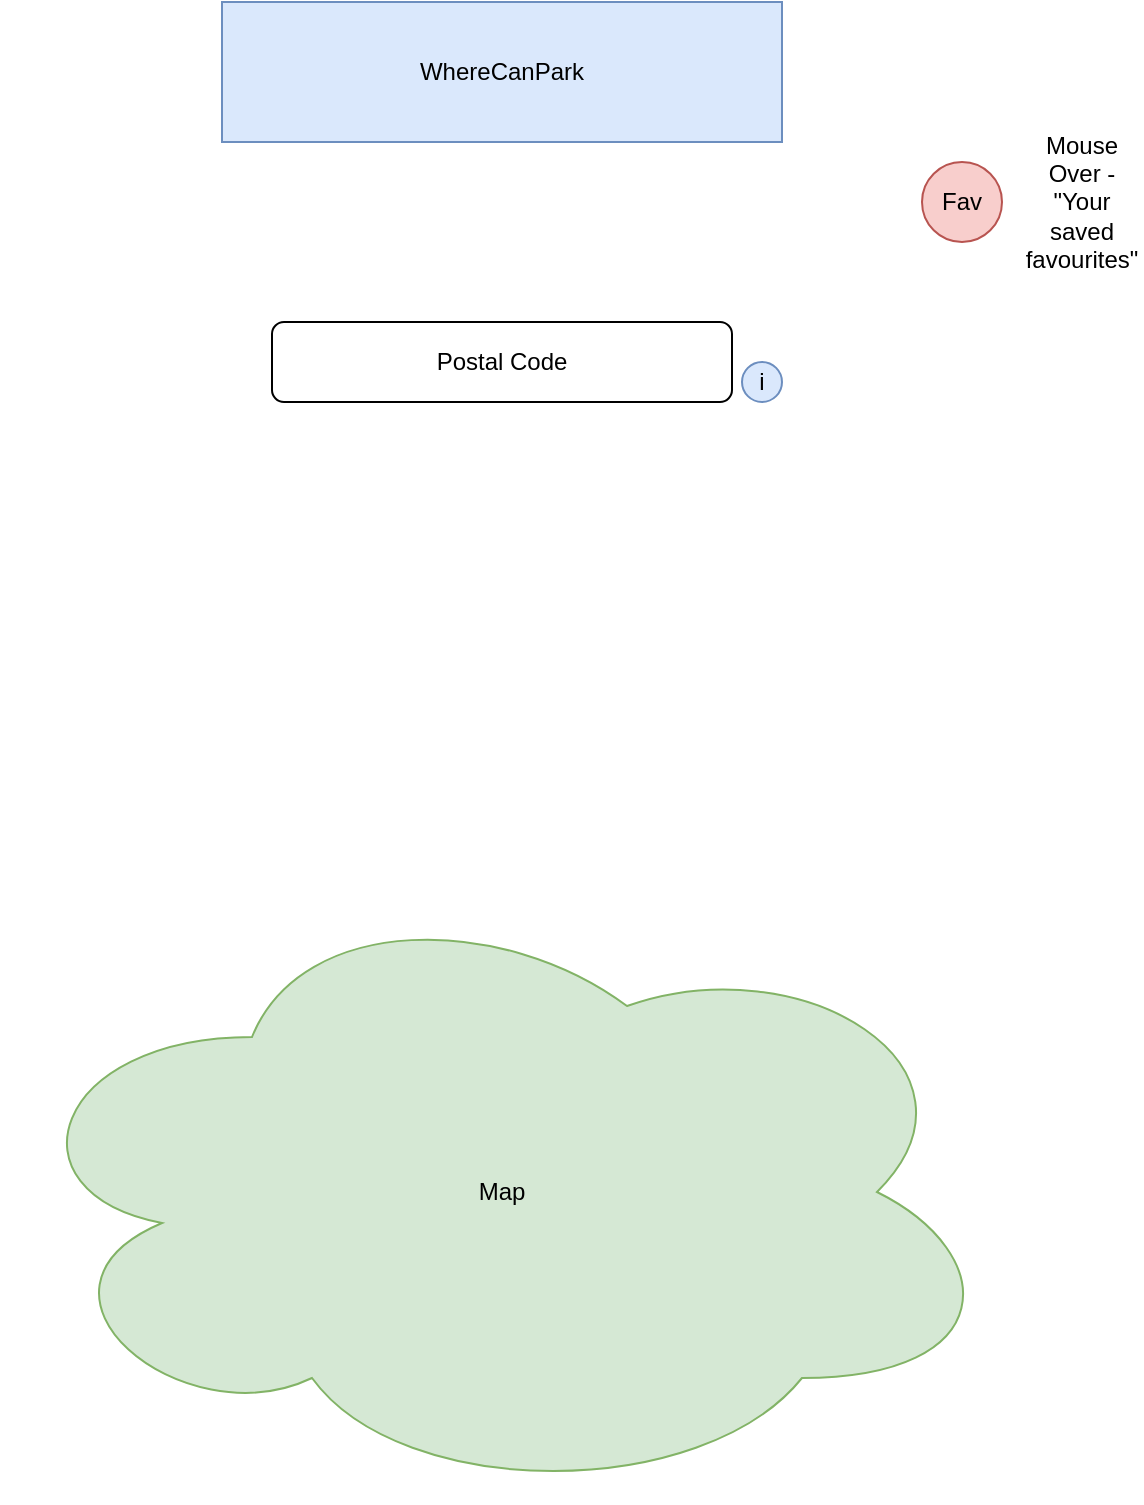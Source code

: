 <mxfile version="16.3.0" type="github" pages="2">
  <diagram id="23g47a9EaEvK0tUbJpkt" name="Main">
    <mxGraphModel dx="2062" dy="1122" grid="1" gridSize="10" guides="1" tooltips="1" connect="1" arrows="1" fold="1" page="1" pageScale="1" pageWidth="850" pageHeight="1100" math="0" shadow="0">
      <root>
        <mxCell id="0" />
        <mxCell id="1" parent="0" />
        <mxCell id="u7ouZlN-CKTeuyxDNOdF-1" value="Postal Code" style="rounded=1;whiteSpace=wrap;html=1;" vertex="1" parent="1">
          <mxGeometry x="285" y="240" width="230" height="40" as="geometry" />
        </mxCell>
        <mxCell id="u7ouZlN-CKTeuyxDNOdF-6" value="WhereCanPark" style="rounded=0;whiteSpace=wrap;html=1;fillColor=#dae8fc;strokeColor=#6c8ebf;" vertex="1" parent="1">
          <mxGeometry x="260" y="80" width="280" height="70" as="geometry" />
        </mxCell>
        <mxCell id="u7ouZlN-CKTeuyxDNOdF-7" value="Map" style="ellipse;shape=cloud;whiteSpace=wrap;html=1;fillColor=#d5e8d4;strokeColor=#82b366;" vertex="1" parent="1">
          <mxGeometry x="150" y="520" width="500" height="310" as="geometry" />
        </mxCell>
        <mxCell id="u7ouZlN-CKTeuyxDNOdF-8" value="Fav" style="ellipse;whiteSpace=wrap;html=1;fillColor=#f8cecc;strokeColor=#b85450;" vertex="1" parent="1">
          <mxGeometry x="610" y="160" width="40" height="40" as="geometry" />
        </mxCell>
        <mxCell id="u7ouZlN-CKTeuyxDNOdF-9" value="Mouse Over - &quot;Your saved favourites&quot;" style="text;html=1;strokeColor=none;fillColor=none;align=center;verticalAlign=middle;whiteSpace=wrap;rounded=0;" vertex="1" parent="1">
          <mxGeometry x="660" y="155" width="60" height="50" as="geometry" />
        </mxCell>
        <mxCell id="u7ouZlN-CKTeuyxDNOdF-11" value="i" style="ellipse;whiteSpace=wrap;html=1;fillColor=#dae8fc;strokeColor=#6c8ebf;" vertex="1" parent="1">
          <mxGeometry x="520" y="260" width="20" height="20" as="geometry" />
        </mxCell>
      </root>
    </mxGraphModel>
  </diagram>
  <diagram id="6ObayH8LxxK3YYAO3bTs" name="Favourites">
    <mxGraphModel dx="2062" dy="1122" grid="1" gridSize="10" guides="1" tooltips="1" connect="1" arrows="1" fold="1" page="1" pageScale="1" pageWidth="850" pageHeight="1100" math="0" shadow="0">
      <root>
        <mxCell id="L2pB36DwLTajfiIPt22F-0" />
        <mxCell id="L2pB36DwLTajfiIPt22F-1" parent="L2pB36DwLTajfiIPt22F-0" />
        <mxCell id="3sLBTO2HNdFKD5e_auxT-0" value="Name&lt;span style=&quot;white-space: pre&quot;&gt;	&lt;span style=&quot;white-space: pre&quot;&gt;	&lt;span style=&quot;white-space: pre&quot;&gt;	&lt;/span&gt;&lt;span style=&quot;white-space: pre&quot;&gt;	&lt;/span&gt;&lt;/span&gt;&lt;span style=&quot;white-space: pre&quot;&gt;	&lt;/span&gt;&lt;/span&gt;Color Icon&lt;span style=&quot;white-space: pre&quot;&gt;	&lt;span style=&quot;white-space: pre&quot;&gt;	&lt;span style=&quot;white-space: pre&quot;&gt;	&lt;/span&gt;&lt;/span&gt;&lt;span style=&quot;white-space: pre&quot;&gt;	&lt;/span&gt;&lt;/span&gt;Avail Lots" style="rounded=1;whiteSpace=wrap;html=1;" vertex="1" parent="L2pB36DwLTajfiIPt22F-1">
          <mxGeometry x="180" y="120" width="460" height="30" as="geometry" />
        </mxCell>
        <mxCell id="3sLBTO2HNdFKD5e_auxT-1" value="Favourites" style="text;html=1;strokeColor=none;fillColor=none;align=center;verticalAlign=middle;whiteSpace=wrap;rounded=0;" vertex="1" parent="L2pB36DwLTajfiIPt22F-1">
          <mxGeometry x="290" y="40" width="230" height="40" as="geometry" />
        </mxCell>
        <mxCell id="3sLBTO2HNdFKD5e_auxT-2" value="Del" style="ellipse;whiteSpace=wrap;html=1;" vertex="1" parent="L2pB36DwLTajfiIPt22F-1">
          <mxGeometry x="650" y="115" width="40" height="35" as="geometry" />
        </mxCell>
        <mxCell id="3sLBTO2HNdFKD5e_auxT-3" value="(List of 10)" style="text;html=1;strokeColor=none;fillColor=none;align=center;verticalAlign=middle;whiteSpace=wrap;rounded=0;" vertex="1" parent="L2pB36DwLTajfiIPt22F-1">
          <mxGeometry x="450" y="45" width="60" height="30" as="geometry" />
        </mxCell>
      </root>
    </mxGraphModel>
  </diagram>
</mxfile>
